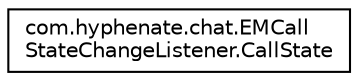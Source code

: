 digraph "类继承关系图"
{
  edge [fontname="Helvetica",fontsize="10",labelfontname="Helvetica",labelfontsize="10"];
  node [fontname="Helvetica",fontsize="10",shape=record];
  rankdir="LR";
  Node1 [label="com.hyphenate.chat.EMCall\lStateChangeListener.CallState",height=0.2,width=0.4,color="black", fillcolor="white", style="filled",URL="$enumcom_1_1hyphenate_1_1chat_1_1EMCallStateChangeListener_1_1CallState.html"];
}
